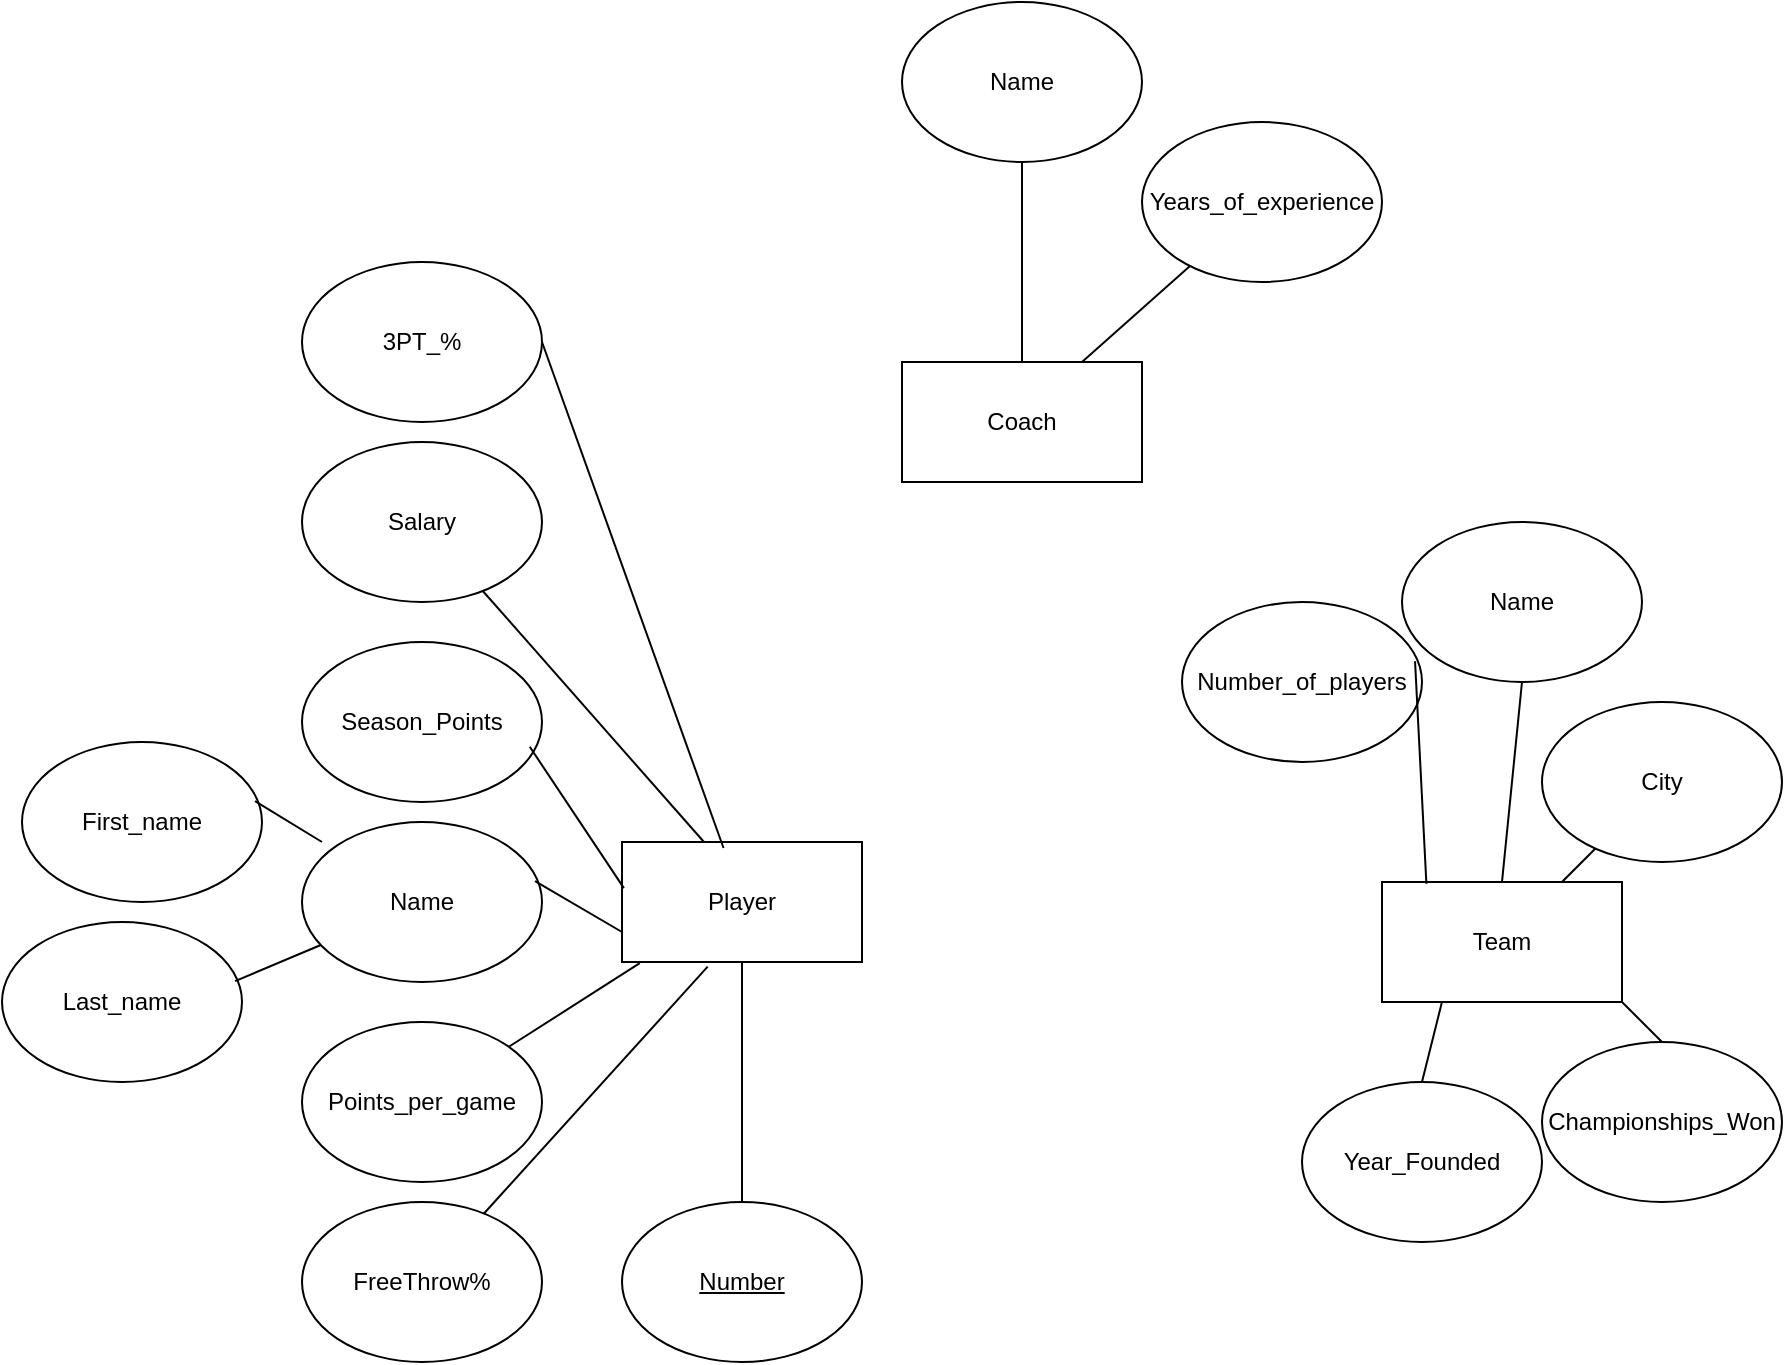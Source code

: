 <mxfile version="26.0.16">
  <diagram id="R2lEEEUBdFMjLlhIrx00" name="Page-1">
    <mxGraphModel dx="2508" dy="802" grid="1" gridSize="10" guides="1" tooltips="1" connect="1" arrows="1" fold="1" page="1" pageScale="1" pageWidth="850" pageHeight="1100" math="0" shadow="0" extFonts="Permanent Marker^https://fonts.googleapis.com/css?family=Permanent+Marker">
      <root>
        <mxCell id="0" />
        <mxCell id="1" parent="0" />
        <mxCell id="bABQXw71zlhPUMgOtml9-1" value="Player" style="rounded=0;whiteSpace=wrap;html=1;" vertex="1" parent="1">
          <mxGeometry x="260" y="490" width="120" height="60" as="geometry" />
        </mxCell>
        <mxCell id="bABQXw71zlhPUMgOtml9-2" value="Name" style="ellipse;whiteSpace=wrap;html=1;" vertex="1" parent="1">
          <mxGeometry x="100" y="480" width="120" height="80" as="geometry" />
        </mxCell>
        <mxCell id="bABQXw71zlhPUMgOtml9-3" value="Season_Points" style="ellipse;whiteSpace=wrap;html=1;" vertex="1" parent="1">
          <mxGeometry x="100" y="390" width="120" height="80" as="geometry" />
        </mxCell>
        <mxCell id="bABQXw71zlhPUMgOtml9-4" value="Salary" style="ellipse;whiteSpace=wrap;html=1;" vertex="1" parent="1">
          <mxGeometry x="100" y="290" width="120" height="80" as="geometry" />
        </mxCell>
        <mxCell id="bABQXw71zlhPUMgOtml9-5" value="Points_per_game" style="ellipse;whiteSpace=wrap;html=1;" vertex="1" parent="1">
          <mxGeometry x="100" y="580" width="120" height="80" as="geometry" />
        </mxCell>
        <mxCell id="bABQXw71zlhPUMgOtml9-6" value="FreeThrow%" style="ellipse;whiteSpace=wrap;html=1;" vertex="1" parent="1">
          <mxGeometry x="100" y="670" width="120" height="80" as="geometry" />
        </mxCell>
        <mxCell id="bABQXw71zlhPUMgOtml9-7" value="3PT_%" style="ellipse;whiteSpace=wrap;html=1;" vertex="1" parent="1">
          <mxGeometry x="100" y="200" width="120" height="80" as="geometry" />
        </mxCell>
        <mxCell id="bABQXw71zlhPUMgOtml9-8" value="" style="endArrow=none;html=1;rounded=0;exitX=0.423;exitY=0.05;exitDx=0;exitDy=0;exitPerimeter=0;entryX=1;entryY=0.5;entryDx=0;entryDy=0;" edge="1" parent="1" source="bABQXw71zlhPUMgOtml9-1" target="bABQXw71zlhPUMgOtml9-7">
          <mxGeometry width="50" height="50" relative="1" as="geometry">
            <mxPoint x="400" y="520" as="sourcePoint" />
            <mxPoint x="450" y="470" as="targetPoint" />
          </mxGeometry>
        </mxCell>
        <mxCell id="bABQXw71zlhPUMgOtml9-9" value="" style="endArrow=none;html=1;rounded=0;exitX=0.423;exitY=0.05;exitDx=0;exitDy=0;exitPerimeter=0;" edge="1" parent="1" target="bABQXw71zlhPUMgOtml9-4">
          <mxGeometry width="50" height="50" relative="1" as="geometry">
            <mxPoint x="301" y="490" as="sourcePoint" />
            <mxPoint x="210" y="237" as="targetPoint" />
          </mxGeometry>
        </mxCell>
        <mxCell id="bABQXw71zlhPUMgOtml9-10" value="" style="endArrow=none;html=1;rounded=0;exitX=0.008;exitY=0.384;exitDx=0;exitDy=0;exitPerimeter=0;entryX=0.949;entryY=0.655;entryDx=0;entryDy=0;entryPerimeter=0;" edge="1" parent="1" source="bABQXw71zlhPUMgOtml9-1" target="bABQXw71zlhPUMgOtml9-3">
          <mxGeometry width="50" height="50" relative="1" as="geometry">
            <mxPoint x="331" y="513" as="sourcePoint" />
            <mxPoint x="240" y="260" as="targetPoint" />
          </mxGeometry>
        </mxCell>
        <mxCell id="bABQXw71zlhPUMgOtml9-11" value="" style="endArrow=none;html=1;rounded=0;exitX=0;exitY=0.75;exitDx=0;exitDy=0;entryX=0.971;entryY=0.37;entryDx=0;entryDy=0;entryPerimeter=0;" edge="1" parent="1" source="bABQXw71zlhPUMgOtml9-1" target="bABQXw71zlhPUMgOtml9-2">
          <mxGeometry width="50" height="50" relative="1" as="geometry">
            <mxPoint x="341" y="523" as="sourcePoint" />
            <mxPoint x="250" y="270" as="targetPoint" />
          </mxGeometry>
        </mxCell>
        <mxCell id="bABQXw71zlhPUMgOtml9-12" value="" style="endArrow=none;html=1;rounded=0;exitX=0.074;exitY=1.01;exitDx=0;exitDy=0;exitPerimeter=0;" edge="1" parent="1" source="bABQXw71zlhPUMgOtml9-1" target="bABQXw71zlhPUMgOtml9-5">
          <mxGeometry width="50" height="50" relative="1" as="geometry">
            <mxPoint x="351" y="533" as="sourcePoint" />
            <mxPoint x="260" y="280" as="targetPoint" />
          </mxGeometry>
        </mxCell>
        <mxCell id="bABQXw71zlhPUMgOtml9-13" value="" style="endArrow=none;html=1;rounded=0;exitX=0.357;exitY=1.039;exitDx=0;exitDy=0;exitPerimeter=0;" edge="1" parent="1" source="bABQXw71zlhPUMgOtml9-1" target="bABQXw71zlhPUMgOtml9-6">
          <mxGeometry width="50" height="50" relative="1" as="geometry">
            <mxPoint x="361" y="543" as="sourcePoint" />
            <mxPoint x="270" y="290" as="targetPoint" />
          </mxGeometry>
        </mxCell>
        <mxCell id="bABQXw71zlhPUMgOtml9-15" value="&lt;u&gt;Number&lt;/u&gt;" style="ellipse;whiteSpace=wrap;html=1;" vertex="1" parent="1">
          <mxGeometry x="260" y="670" width="120" height="80" as="geometry" />
        </mxCell>
        <mxCell id="bABQXw71zlhPUMgOtml9-16" value="" style="endArrow=none;html=1;rounded=0;exitX=0.5;exitY=1;exitDx=0;exitDy=0;entryX=0.5;entryY=0;entryDx=0;entryDy=0;" edge="1" parent="1" target="bABQXw71zlhPUMgOtml9-15" source="bABQXw71zlhPUMgOtml9-1">
          <mxGeometry width="50" height="50" relative="1" as="geometry">
            <mxPoint x="420" y="725" as="sourcePoint" />
            <mxPoint x="410" y="460" as="targetPoint" />
          </mxGeometry>
        </mxCell>
        <mxCell id="bABQXw71zlhPUMgOtml9-17" value="Last_name" style="ellipse;whiteSpace=wrap;html=1;" vertex="1" parent="1">
          <mxGeometry x="-50" y="530" width="120" height="80" as="geometry" />
        </mxCell>
        <mxCell id="bABQXw71zlhPUMgOtml9-18" value="" style="endArrow=none;html=1;rounded=0;entryX=0.971;entryY=0.37;entryDx=0;entryDy=0;entryPerimeter=0;" edge="1" parent="1" target="bABQXw71zlhPUMgOtml9-17" source="bABQXw71zlhPUMgOtml9-2">
          <mxGeometry width="50" height="50" relative="1" as="geometry">
            <mxPoint x="280" y="555" as="sourcePoint" />
            <mxPoint x="270" y="290" as="targetPoint" />
          </mxGeometry>
        </mxCell>
        <mxCell id="bABQXw71zlhPUMgOtml9-19" value="First_name" style="ellipse;whiteSpace=wrap;html=1;" vertex="1" parent="1">
          <mxGeometry x="-40" y="440" width="120" height="80" as="geometry" />
        </mxCell>
        <mxCell id="bABQXw71zlhPUMgOtml9-20" value="" style="endArrow=none;html=1;rounded=0;entryX=0.971;entryY=0.37;entryDx=0;entryDy=0;entryPerimeter=0;" edge="1" parent="1" target="bABQXw71zlhPUMgOtml9-19">
          <mxGeometry width="50" height="50" relative="1" as="geometry">
            <mxPoint x="110" y="490" as="sourcePoint" />
            <mxPoint x="110" y="230" as="targetPoint" />
          </mxGeometry>
        </mxCell>
        <mxCell id="bABQXw71zlhPUMgOtml9-21" value="Team" style="rounded=0;whiteSpace=wrap;html=1;" vertex="1" parent="1">
          <mxGeometry x="640" y="510" width="120" height="60" as="geometry" />
        </mxCell>
        <mxCell id="bABQXw71zlhPUMgOtml9-22" value="Name" style="ellipse;whiteSpace=wrap;html=1;" vertex="1" parent="1">
          <mxGeometry x="650" y="330" width="120" height="80" as="geometry" />
        </mxCell>
        <mxCell id="bABQXw71zlhPUMgOtml9-23" value="" style="endArrow=none;html=1;rounded=0;exitX=0.5;exitY=0;exitDx=0;exitDy=0;entryX=0.5;entryY=1;entryDx=0;entryDy=0;" edge="1" parent="1" target="bABQXw71zlhPUMgOtml9-22" source="bABQXw71zlhPUMgOtml9-21">
          <mxGeometry width="50" height="50" relative="1" as="geometry">
            <mxPoint x="750" y="445" as="sourcePoint" />
            <mxPoint x="740" y="180" as="targetPoint" />
          </mxGeometry>
        </mxCell>
        <mxCell id="bABQXw71zlhPUMgOtml9-24" value="Number_of_players" style="ellipse;whiteSpace=wrap;html=1;" vertex="1" parent="1">
          <mxGeometry x="540" y="370" width="120" height="80" as="geometry" />
        </mxCell>
        <mxCell id="bABQXw71zlhPUMgOtml9-25" value="" style="endArrow=none;html=1;rounded=0;exitX=0.185;exitY=0.014;exitDx=0;exitDy=0;entryX=0.971;entryY=0.37;entryDx=0;entryDy=0;entryPerimeter=0;exitPerimeter=0;" edge="1" parent="1" target="bABQXw71zlhPUMgOtml9-24" source="bABQXw71zlhPUMgOtml9-21">
          <mxGeometry width="50" height="50" relative="1" as="geometry">
            <mxPoint x="650" y="505" as="sourcePoint" />
            <mxPoint x="640" y="240" as="targetPoint" />
          </mxGeometry>
        </mxCell>
        <mxCell id="bABQXw71zlhPUMgOtml9-26" value="City" style="ellipse;whiteSpace=wrap;html=1;" vertex="1" parent="1">
          <mxGeometry x="720" y="420" width="120" height="80" as="geometry" />
        </mxCell>
        <mxCell id="bABQXw71zlhPUMgOtml9-28" value="" style="endArrow=none;html=1;rounded=0;" edge="1" parent="1" source="bABQXw71zlhPUMgOtml9-21" target="bABQXw71zlhPUMgOtml9-26">
          <mxGeometry width="50" height="50" relative="1" as="geometry">
            <mxPoint x="430" y="600" as="sourcePoint" />
            <mxPoint x="480" y="550" as="targetPoint" />
          </mxGeometry>
        </mxCell>
        <mxCell id="bABQXw71zlhPUMgOtml9-29" value="Championships_Won" style="ellipse;whiteSpace=wrap;html=1;" vertex="1" parent="1">
          <mxGeometry x="720" y="590" width="120" height="80" as="geometry" />
        </mxCell>
        <mxCell id="bABQXw71zlhPUMgOtml9-30" value="" style="endArrow=none;html=1;rounded=0;exitX=0.5;exitY=0;exitDx=0;exitDy=0;entryX=1;entryY=1;entryDx=0;entryDy=0;" edge="1" parent="1" source="bABQXw71zlhPUMgOtml9-29" target="bABQXw71zlhPUMgOtml9-21">
          <mxGeometry width="50" height="50" relative="1" as="geometry">
            <mxPoint x="770" y="580" as="sourcePoint" />
            <mxPoint x="480" y="550" as="targetPoint" />
          </mxGeometry>
        </mxCell>
        <mxCell id="bABQXw71zlhPUMgOtml9-32" value="Year_Founded" style="ellipse;whiteSpace=wrap;html=1;" vertex="1" parent="1">
          <mxGeometry x="600" y="610" width="120" height="80" as="geometry" />
        </mxCell>
        <mxCell id="bABQXw71zlhPUMgOtml9-33" value="" style="endArrow=none;html=1;rounded=0;exitX=0.5;exitY=0;exitDx=0;exitDy=0;entryX=0.25;entryY=1;entryDx=0;entryDy=0;" edge="1" parent="1" source="bABQXw71zlhPUMgOtml9-32" target="bABQXw71zlhPUMgOtml9-21">
          <mxGeometry width="50" height="50" relative="1" as="geometry">
            <mxPoint x="430" y="600" as="sourcePoint" />
            <mxPoint x="480" y="550" as="targetPoint" />
          </mxGeometry>
        </mxCell>
        <mxCell id="bABQXw71zlhPUMgOtml9-34" value="Coach" style="rounded=0;whiteSpace=wrap;html=1;" vertex="1" parent="1">
          <mxGeometry x="400" y="250" width="120" height="60" as="geometry" />
        </mxCell>
        <mxCell id="bABQXw71zlhPUMgOtml9-35" value="Name" style="ellipse;whiteSpace=wrap;html=1;" vertex="1" parent="1">
          <mxGeometry x="400" y="70" width="120" height="80" as="geometry" />
        </mxCell>
        <mxCell id="bABQXw71zlhPUMgOtml9-36" value="" style="endArrow=none;html=1;rounded=0;entryX=0.5;entryY=1;entryDx=0;entryDy=0;exitX=0.5;exitY=0;exitDx=0;exitDy=0;" edge="1" parent="1" target="bABQXw71zlhPUMgOtml9-35" source="bABQXw71zlhPUMgOtml9-34">
          <mxGeometry width="50" height="50" relative="1" as="geometry">
            <mxPoint x="470" y="240" as="sourcePoint" />
            <mxPoint x="510" y="-100" as="targetPoint" />
          </mxGeometry>
        </mxCell>
        <mxCell id="bABQXw71zlhPUMgOtml9-39" value="Years_of_experience" style="ellipse;whiteSpace=wrap;html=1;" vertex="1" parent="1">
          <mxGeometry x="520" y="130" width="120" height="80" as="geometry" />
        </mxCell>
        <mxCell id="bABQXw71zlhPUMgOtml9-40" value="" style="endArrow=none;html=1;rounded=0;exitX=0.75;exitY=0;exitDx=0;exitDy=0;" edge="1" parent="1" source="bABQXw71zlhPUMgOtml9-34" target="bABQXw71zlhPUMgOtml9-39">
          <mxGeometry width="50" height="50" relative="1" as="geometry">
            <mxPoint x="430" y="440" as="sourcePoint" />
            <mxPoint x="480" y="390" as="targetPoint" />
          </mxGeometry>
        </mxCell>
      </root>
    </mxGraphModel>
  </diagram>
</mxfile>
